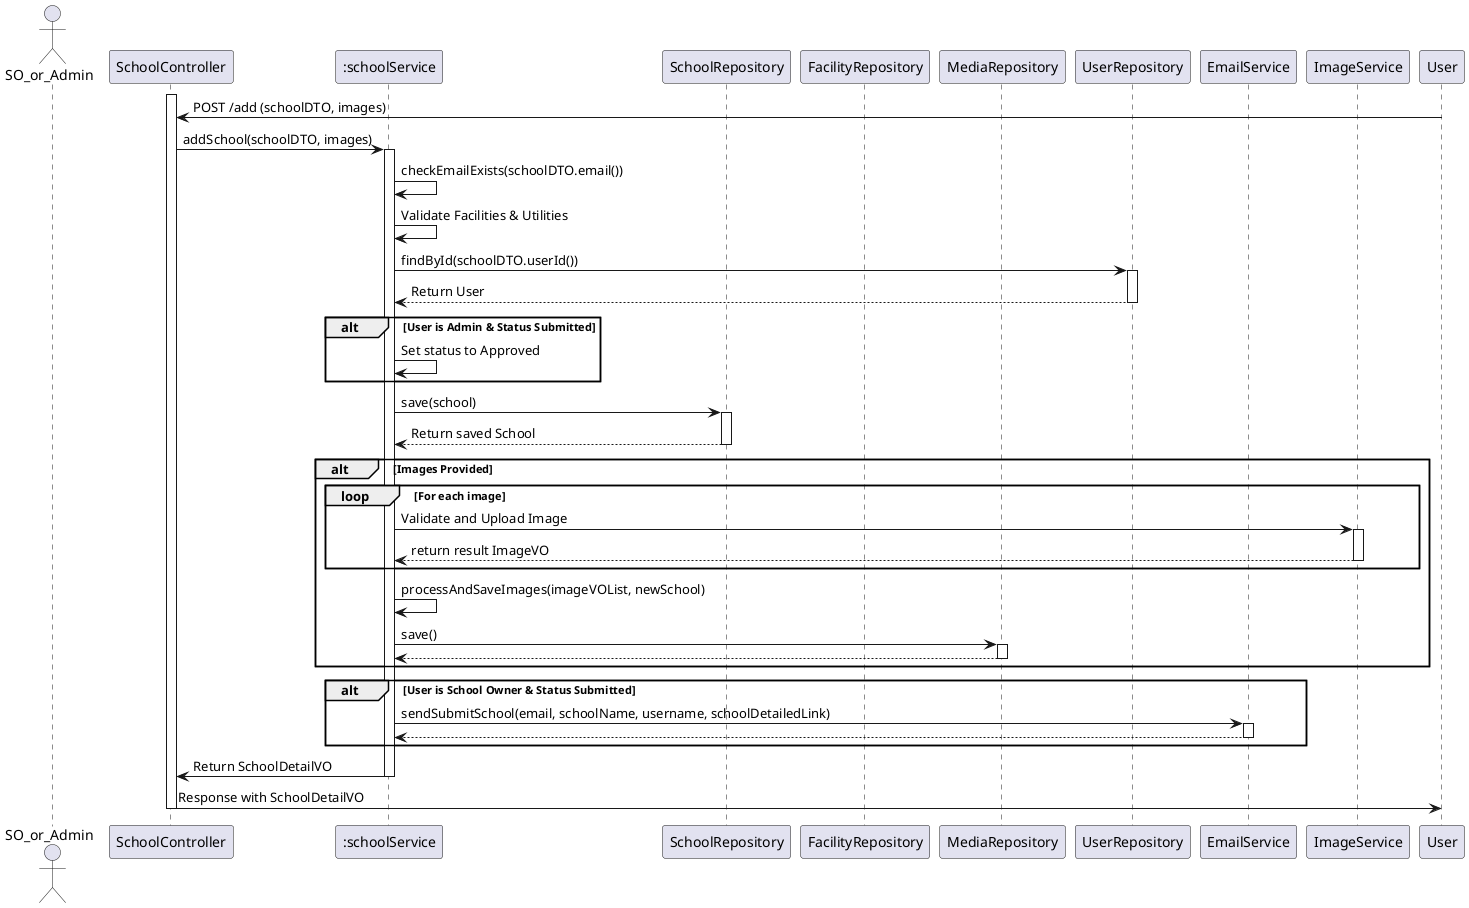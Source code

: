 @startuml

!define ENTITY #ffcc00

actor SO_or_Admin
participant "SchoolController" as C
participant ":schoolService" as S
participant "SchoolRepository" as R
participant "FacilityRepository" as F
participant "MediaRepository" as U
participant "UserRepository" as UR
participant "EmailService" as E
participant "ImageService" as I

activate C
User -> C: POST /add (schoolDTO, images)
C -> S: addSchool(schoolDTO, images)

activate S
S -> S: checkEmailExists(schoolDTO.email())
S -> S: Validate Facilities & Utilities
S -> UR: findById(schoolDTO.userId())
activate UR
UR --> S: Return User
deactivate UR

deactivate UR

alt User is Admin & Status Submitted
    S -> S: Set status to Approved
end

S -> R: save(school)
activate R
R --> S: Return saved School

deactivate R

alt Images Provided
    loop For each image
        S -> I: Validate and Upload Image
        activate I
        I --> S: return result ImageVO
    deactivate I
    end
    S -> S: processAndSaveImages(imageVOList, newSchool)
    S -> U: save()
    activate U
    U --> S:
    deactivate U
end


alt User is School Owner & Status Submitted
    S -> E: sendSubmitSchool(email, schoolName, username, schoolDetailedLink)
    activate E
    E --> S
    deactivate E
end

S -> C: Return SchoolDetailVO
deactivate S

C -> User: Response with SchoolDetailVO

deactivate C

@enduml